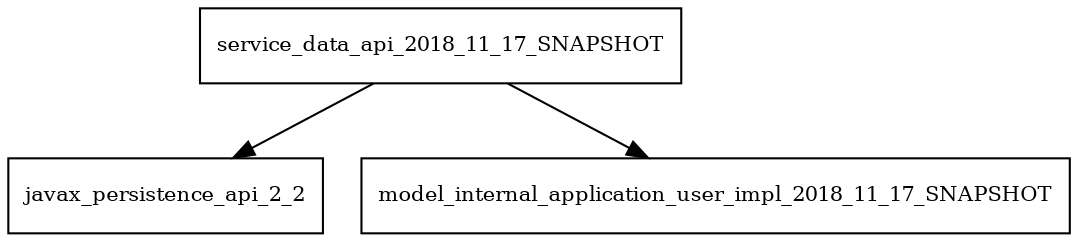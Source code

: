 digraph service_data_api_2018_11_17_SNAPSHOT_dependencies {
  node [shape = box, fontsize=10.0];
  service_data_api_2018_11_17_SNAPSHOT -> javax_persistence_api_2_2;
  service_data_api_2018_11_17_SNAPSHOT -> model_internal_application_user_impl_2018_11_17_SNAPSHOT;
}
